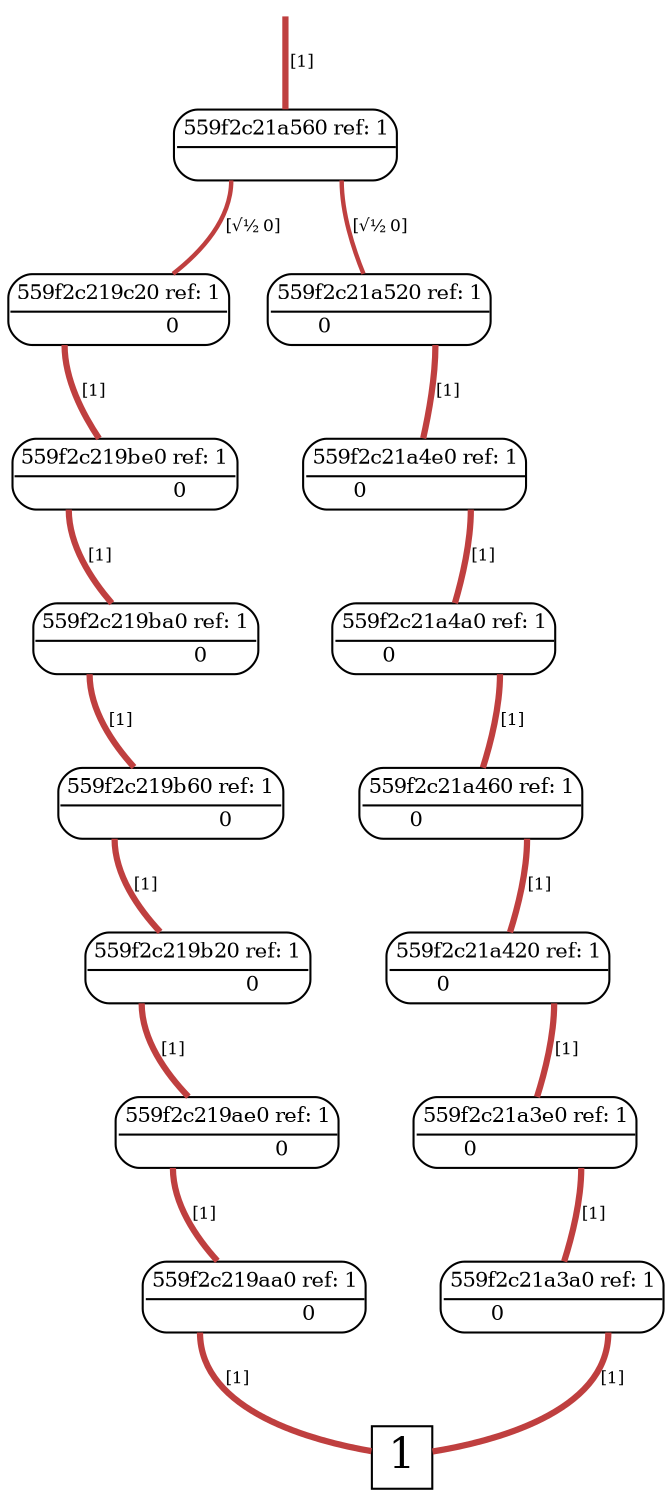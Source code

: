 digraph "DD" {graph[];node[shape=plain];edge[arrowhead=none]
root [label="",shape=point,style=invis]
t [label=<<font point-size="20">1</font>>,shape=box,tooltip="1",width=0.3,height=0.3]
root->53936[penwidth="3",tooltip="1" color="0.000 0.667 0.750",label=<<font point-size="8">&nbsp;[1]</font>>]
53936[label=<<font point-size="10"><table border="1" cellspacing="0" cellpadding="2" style="rounded"><tr><td colspan="2" border="1" sides="B">559f2c21a560 ref: 1</td></tr><tr><td port="0" href="javascript:;" border="0" tooltip="0.7071"><font color="white">&nbsp;0 </font></td><td port="1" href="javascript:;" border="0" tooltip="0.7071"><font color="white">&nbsp;0 </font></td></tr></table></font>>,tooltip="559f2c21a560"]
53936:1:s->53904[penwidth="2.12132",tooltip="0.7071" color="0.000 0.667 0.750",label=<<font point-size="8">&nbsp;[√½ 0]</font>>]
53936:0:s->52752[penwidth="2.12132",tooltip="0.7071" color="0.000 0.667 0.750",label=<<font point-size="8">&nbsp;[√½ 0]</font>>]
53904[label=<<font point-size="10"><table border="1" cellspacing="0" cellpadding="2" style="rounded"><tr><td colspan="2" border="1" sides="B">559f2c21a520 ref: 1</td></tr><tr><td port="0" href="javascript:;" border="0" tooltip="0">&nbsp;0 </td><td port="1" href="javascript:;" border="0" tooltip="1"><font color="white">&nbsp;0 </font></td></tr></table></font>>,tooltip="559f2c21a520"]
53904:1:s->53872[penwidth="3",tooltip="1" color="0.000 0.667 0.750",label=<<font point-size="8">&nbsp;[1]</font>>]
52752[label=<<font point-size="10"><table border="1" cellspacing="0" cellpadding="2" style="rounded"><tr><td colspan="2" border="1" sides="B">559f2c219c20 ref: 1</td></tr><tr><td port="0" href="javascript:;" border="0" tooltip="1"><font color="white">&nbsp;0 </font></td><td port="1" href="javascript:;" border="0" tooltip="0">&nbsp;0 </td></tr></table></font>>,tooltip="559f2c219c20"]
52752:0:s->52720[penwidth="3",tooltip="1" color="0.000 0.667 0.750",label=<<font point-size="8">&nbsp;[1]</font>>]
53872[label=<<font point-size="10"><table border="1" cellspacing="0" cellpadding="2" style="rounded"><tr><td colspan="2" border="1" sides="B">559f2c21a4e0 ref: 1</td></tr><tr><td port="0" href="javascript:;" border="0" tooltip="0">&nbsp;0 </td><td port="1" href="javascript:;" border="0" tooltip="1"><font color="white">&nbsp;0 </font></td></tr></table></font>>,tooltip="559f2c21a4e0"]
53872:1:s->53840[penwidth="3",tooltip="1" color="0.000 0.667 0.750",label=<<font point-size="8">&nbsp;[1]</font>>]
52720[label=<<font point-size="10"><table border="1" cellspacing="0" cellpadding="2" style="rounded"><tr><td colspan="2" border="1" sides="B">559f2c219be0 ref: 1</td></tr><tr><td port="0" href="javascript:;" border="0" tooltip="1"><font color="white">&nbsp;0 </font></td><td port="1" href="javascript:;" border="0" tooltip="0">&nbsp;0 </td></tr></table></font>>,tooltip="559f2c219be0"]
52720:0:s->52688[penwidth="3",tooltip="1" color="0.000 0.667 0.750",label=<<font point-size="8">&nbsp;[1]</font>>]
53840[label=<<font point-size="10"><table border="1" cellspacing="0" cellpadding="2" style="rounded"><tr><td colspan="2" border="1" sides="B">559f2c21a4a0 ref: 1</td></tr><tr><td port="0" href="javascript:;" border="0" tooltip="0">&nbsp;0 </td><td port="1" href="javascript:;" border="0" tooltip="1"><font color="white">&nbsp;0 </font></td></tr></table></font>>,tooltip="559f2c21a4a0"]
53840:1:s->53808[penwidth="3",tooltip="1" color="0.000 0.667 0.750",label=<<font point-size="8">&nbsp;[1]</font>>]
52688[label=<<font point-size="10"><table border="1" cellspacing="0" cellpadding="2" style="rounded"><tr><td colspan="2" border="1" sides="B">559f2c219ba0 ref: 1</td></tr><tr><td port="0" href="javascript:;" border="0" tooltip="1"><font color="white">&nbsp;0 </font></td><td port="1" href="javascript:;" border="0" tooltip="0">&nbsp;0 </td></tr></table></font>>,tooltip="559f2c219ba0"]
52688:0:s->52656[penwidth="3",tooltip="1" color="0.000 0.667 0.750",label=<<font point-size="8">&nbsp;[1]</font>>]
53808[label=<<font point-size="10"><table border="1" cellspacing="0" cellpadding="2" style="rounded"><tr><td colspan="2" border="1" sides="B">559f2c21a460 ref: 1</td></tr><tr><td port="0" href="javascript:;" border="0" tooltip="0">&nbsp;0 </td><td port="1" href="javascript:;" border="0" tooltip="1"><font color="white">&nbsp;0 </font></td></tr></table></font>>,tooltip="559f2c21a460"]
53808:1:s->53776[penwidth="3",tooltip="1" color="0.000 0.667 0.750",label=<<font point-size="8">&nbsp;[1]</font>>]
52656[label=<<font point-size="10"><table border="1" cellspacing="0" cellpadding="2" style="rounded"><tr><td colspan="2" border="1" sides="B">559f2c219b60 ref: 1</td></tr><tr><td port="0" href="javascript:;" border="0" tooltip="1"><font color="white">&nbsp;0 </font></td><td port="1" href="javascript:;" border="0" tooltip="0">&nbsp;0 </td></tr></table></font>>,tooltip="559f2c219b60"]
52656:0:s->52624[penwidth="3",tooltip="1" color="0.000 0.667 0.750",label=<<font point-size="8">&nbsp;[1]</font>>]
53776[label=<<font point-size="10"><table border="1" cellspacing="0" cellpadding="2" style="rounded"><tr><td colspan="2" border="1" sides="B">559f2c21a420 ref: 1</td></tr><tr><td port="0" href="javascript:;" border="0" tooltip="0">&nbsp;0 </td><td port="1" href="javascript:;" border="0" tooltip="1"><font color="white">&nbsp;0 </font></td></tr></table></font>>,tooltip="559f2c21a420"]
53776:1:s->53744[penwidth="3",tooltip="1" color="0.000 0.667 0.750",label=<<font point-size="8">&nbsp;[1]</font>>]
52624[label=<<font point-size="10"><table border="1" cellspacing="0" cellpadding="2" style="rounded"><tr><td colspan="2" border="1" sides="B">559f2c219b20 ref: 1</td></tr><tr><td port="0" href="javascript:;" border="0" tooltip="1"><font color="white">&nbsp;0 </font></td><td port="1" href="javascript:;" border="0" tooltip="0">&nbsp;0 </td></tr></table></font>>,tooltip="559f2c219b20"]
52624:0:s->52592[penwidth="3",tooltip="1" color="0.000 0.667 0.750",label=<<font point-size="8">&nbsp;[1]</font>>]
53744[label=<<font point-size="10"><table border="1" cellspacing="0" cellpadding="2" style="rounded"><tr><td colspan="2" border="1" sides="B">559f2c21a3e0 ref: 1</td></tr><tr><td port="0" href="javascript:;" border="0" tooltip="0">&nbsp;0 </td><td port="1" href="javascript:;" border="0" tooltip="1"><font color="white">&nbsp;0 </font></td></tr></table></font>>,tooltip="559f2c21a3e0"]
53744:1:s->53712[penwidth="3",tooltip="1" color="0.000 0.667 0.750",label=<<font point-size="8">&nbsp;[1]</font>>]
52592[label=<<font point-size="10"><table border="1" cellspacing="0" cellpadding="2" style="rounded"><tr><td colspan="2" border="1" sides="B">559f2c219ae0 ref: 1</td></tr><tr><td port="0" href="javascript:;" border="0" tooltip="1"><font color="white">&nbsp;0 </font></td><td port="1" href="javascript:;" border="0" tooltip="0">&nbsp;0 </td></tr></table></font>>,tooltip="559f2c219ae0"]
52592:0:s->52560[penwidth="3",tooltip="1" color="0.000 0.667 0.750",label=<<font point-size="8">&nbsp;[1]</font>>]
53712[label=<<font point-size="10"><table border="1" cellspacing="0" cellpadding="2" style="rounded"><tr><td colspan="2" border="1" sides="B">559f2c21a3a0 ref: 1</td></tr><tr><td port="0" href="javascript:;" border="0" tooltip="0">&nbsp;0 </td><td port="1" href="javascript:;" border="0" tooltip="1"><font color="white">&nbsp;0 </font></td></tr></table></font>>,tooltip="559f2c21a3a0"]
53712:1:s->t[penwidth="3",tooltip="1" color="0.000 0.667 0.750",label=<<font point-size="8">&nbsp;[1]</font>>]
52560[label=<<font point-size="10"><table border="1" cellspacing="0" cellpadding="2" style="rounded"><tr><td colspan="2" border="1" sides="B">559f2c219aa0 ref: 1</td></tr><tr><td port="0" href="javascript:;" border="0" tooltip="1"><font color="white">&nbsp;0 </font></td><td port="1" href="javascript:;" border="0" tooltip="0">&nbsp;0 </td></tr></table></font>>,tooltip="559f2c219aa0"]
52560:0:s->t[penwidth="3",tooltip="1" color="0.000 0.667 0.750",label=<<font point-size="8">&nbsp;[1]</font>>]
}
